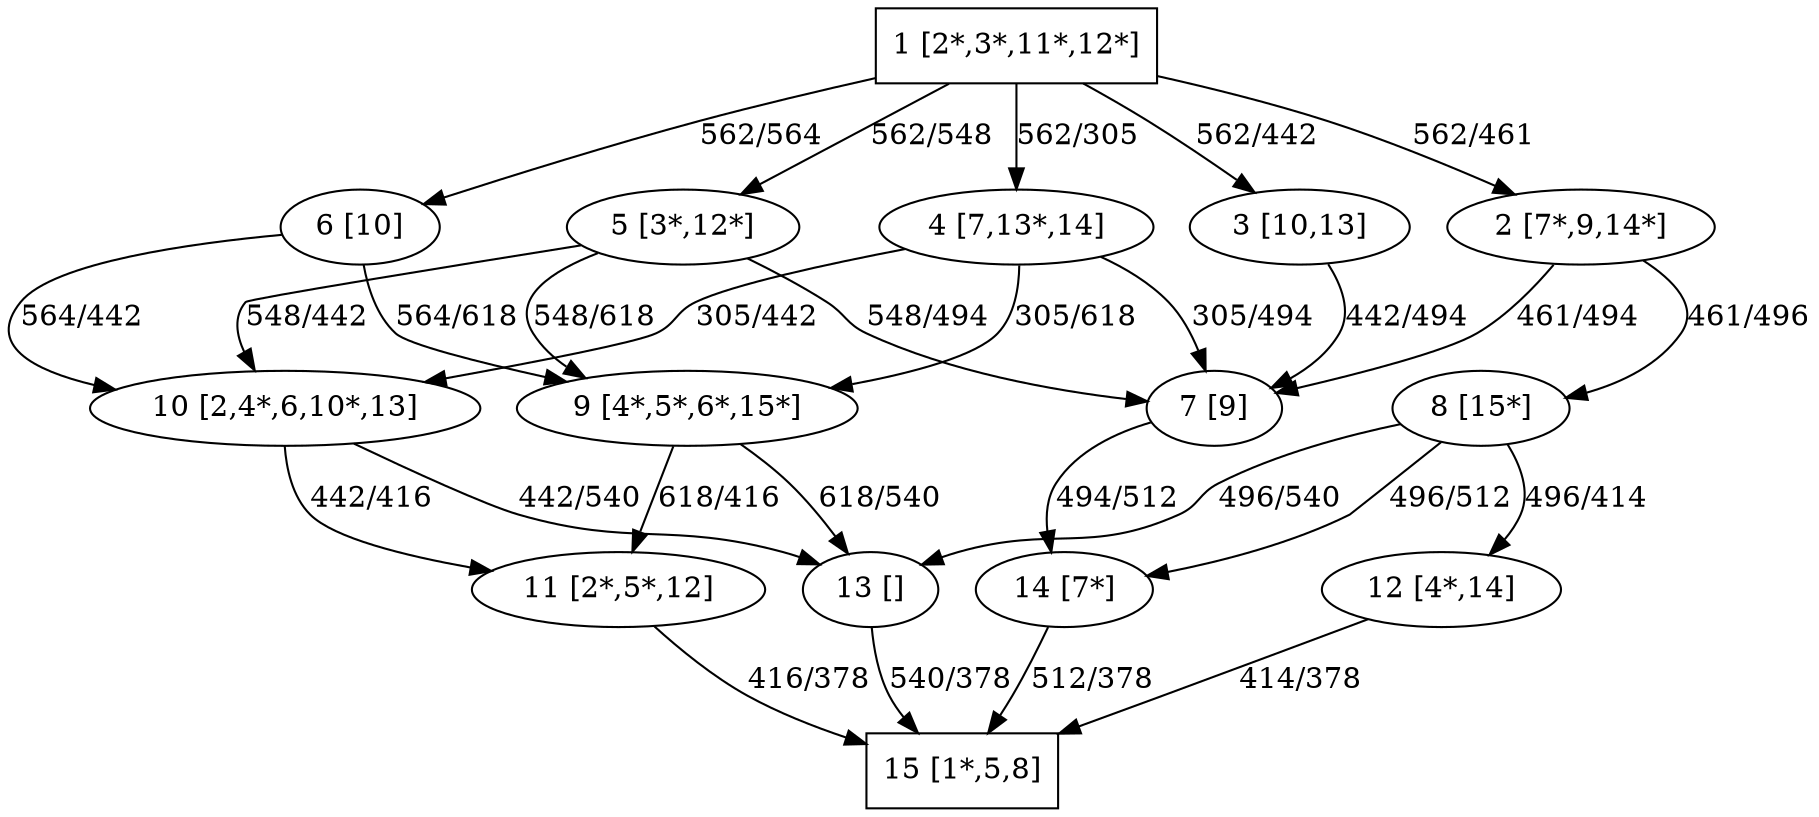 strict digraph graph_15_4_1 {
	rankdir=UD;
	1 [label="1 [2*,3*,11*,12*]" shape=box];
	2 [label="2 [7*,9,14*]"];
	3 [label="3 [10,13]"];
	4 [label="4 [7,13*,14]"];
	5 [label="5 [3*,12*]"];
	6 [label="6 [10]"];
	7 [label="7 [9]"];
	8 [label="8 [15*]"];
	9 [label="9 [4*,5*,6*,15*]"];
	10 [label="10 [2,4*,6,10*,13]"];
	11 [label="11 [2*,5*,12]"];
	12 [label="12 [4*,14]"];
	13 [label="13 []"];
	14 [label="14 [7*]"];
	15 [label="15 [1*,5,8]" shape=box];
	1 -> 2[label="562/461"];
	1 -> 3[label="562/442"];
	1 -> 4[label="562/305"];
	1 -> 5[label="562/548"];
	1 -> 6[label="562/564"];
	2 -> 8[label="461/496"];
	2 -> 7[label="461/494"];
	3 -> 7[label="442/494"];
	4 -> 10[label="305/442"];
	4 -> 9[label="305/618"];
	4 -> 7[label="305/494"];
	5 -> 10[label="548/442"];
	5 -> 9[label="548/618"];
	5 -> 7[label="548/494"];
	6 -> 9[label="564/618"];
	6 -> 10[label="564/442"];
	7 -> 14[label="494/512"];
	8 -> 14[label="496/512"];
	8 -> 13[label="496/540"];
	8 -> 12[label="496/414"];
	9 -> 13[label="618/540"];
	9 -> 11[label="618/416"];
	10 -> 13[label="442/540"];
	10 -> 11[label="442/416"];
	11 -> 15[label="416/378"];
	12 -> 15[label="414/378"];
	13 -> 15[label="540/378"];
	14 -> 15[label="512/378"];
}
